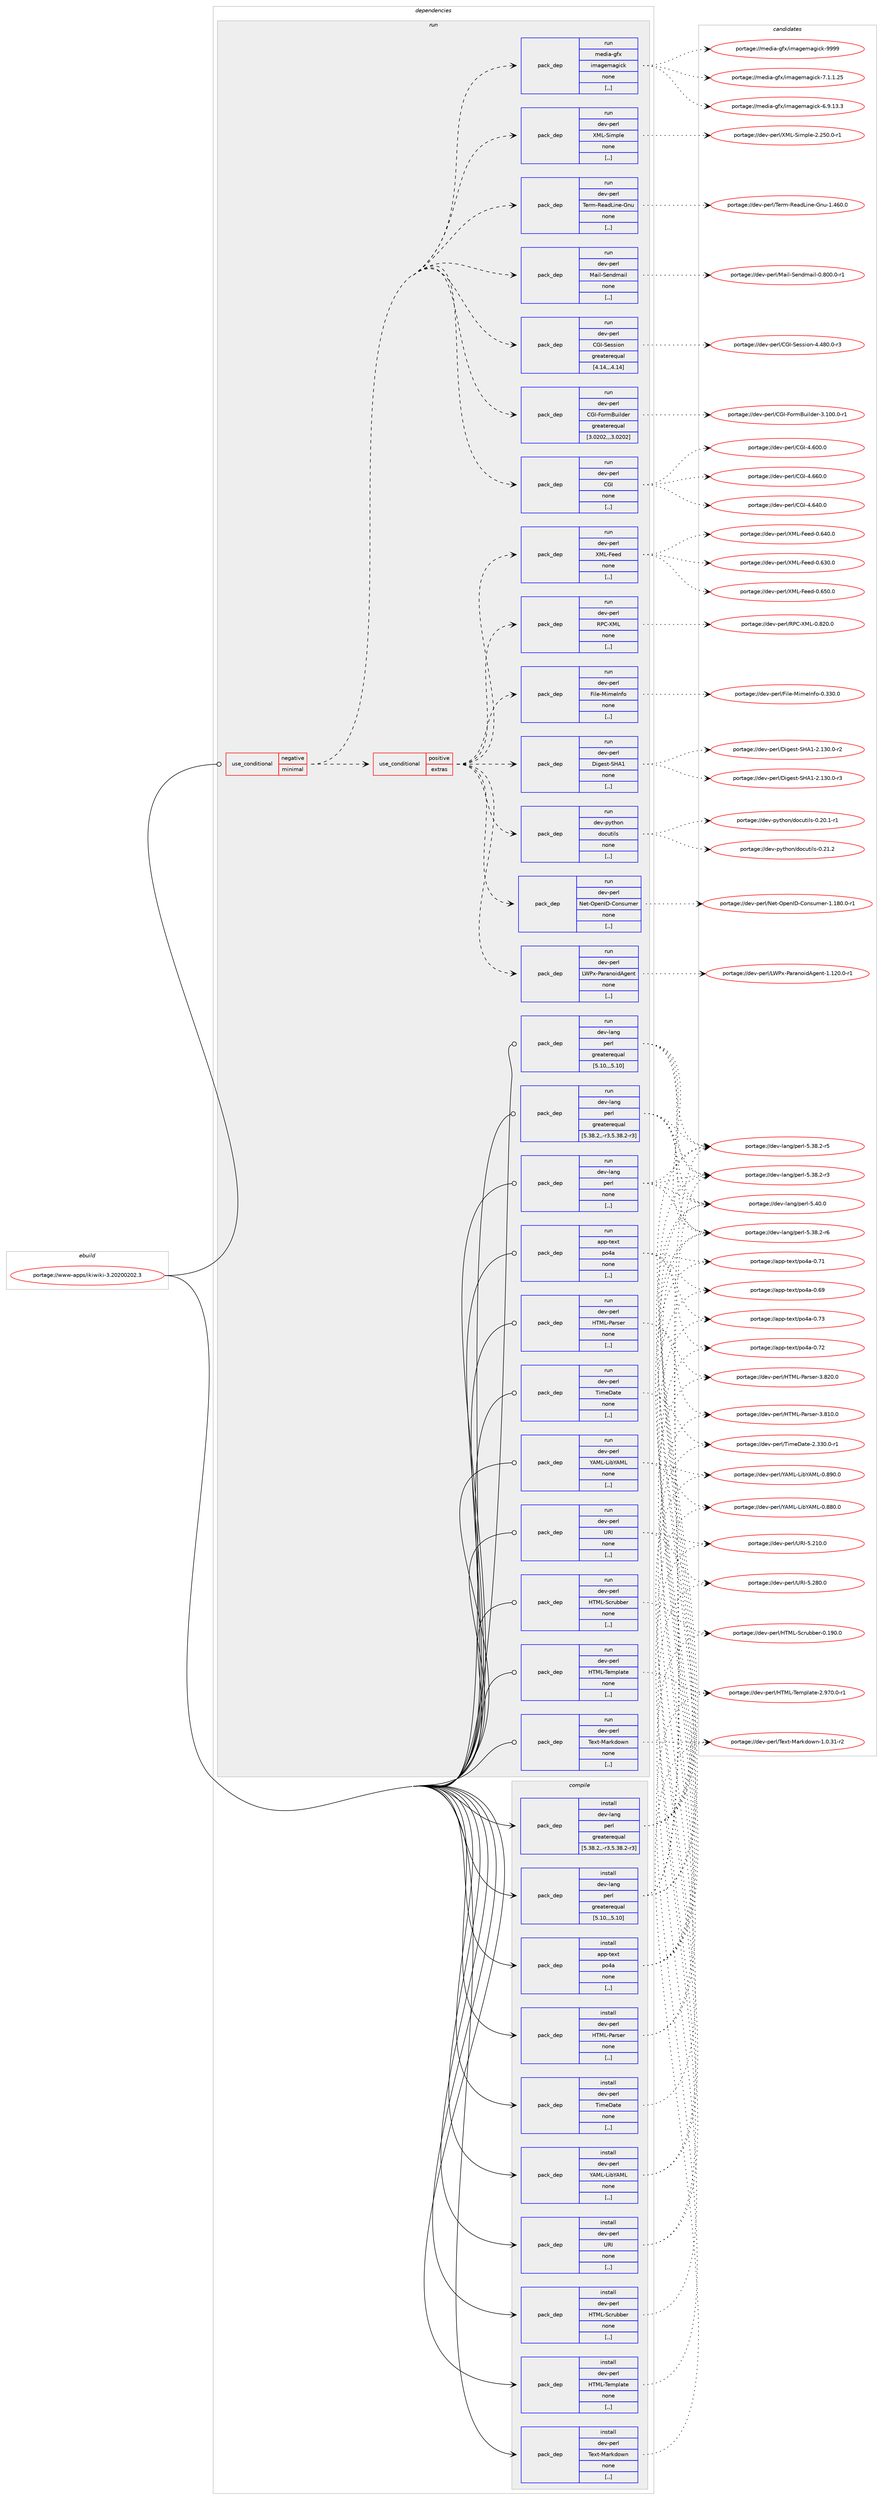 digraph prolog {

# *************
# Graph options
# *************

newrank=true;
concentrate=true;
compound=true;
graph [rankdir=LR,fontname=Helvetica,fontsize=10,ranksep=1.5];#, ranksep=2.5, nodesep=0.2];
edge  [arrowhead=vee];
node  [fontname=Helvetica,fontsize=10];

# **********
# The ebuild
# **********

subgraph cluster_leftcol {
color=gray;
label=<<i>ebuild</i>>;
id [label="portage://www-apps/ikiwiki-3.20200202.3", color=red, width=4, href="../www-apps/ikiwiki-3.20200202.3.svg"];
}

# ****************
# The dependencies
# ****************

subgraph cluster_midcol {
color=gray;
label=<<i>dependencies</i>>;
subgraph cluster_compile {
fillcolor="#eeeeee";
style=filled;
label=<<i>compile</i>>;
subgraph pack324464 {
dependency446741 [label=<<TABLE BORDER="0" CELLBORDER="1" CELLSPACING="0" CELLPADDING="4" WIDTH="220"><TR><TD ROWSPAN="6" CELLPADDING="30">pack_dep</TD></TR><TR><TD WIDTH="110">install</TD></TR><TR><TD>app-text</TD></TR><TR><TD>po4a</TD></TR><TR><TD>none</TD></TR><TR><TD>[,,]</TD></TR></TABLE>>, shape=none, color=blue];
}
id:e -> dependency446741:w [weight=20,style="solid",arrowhead="vee"];
subgraph pack324465 {
dependency446742 [label=<<TABLE BORDER="0" CELLBORDER="1" CELLSPACING="0" CELLPADDING="4" WIDTH="220"><TR><TD ROWSPAN="6" CELLPADDING="30">pack_dep</TD></TR><TR><TD WIDTH="110">install</TD></TR><TR><TD>dev-lang</TD></TR><TR><TD>perl</TD></TR><TR><TD>greaterequal</TD></TR><TR><TD>[5.10,,,5.10]</TD></TR></TABLE>>, shape=none, color=blue];
}
id:e -> dependency446742:w [weight=20,style="solid",arrowhead="vee"];
subgraph pack324466 {
dependency446743 [label=<<TABLE BORDER="0" CELLBORDER="1" CELLSPACING="0" CELLPADDING="4" WIDTH="220"><TR><TD ROWSPAN="6" CELLPADDING="30">pack_dep</TD></TR><TR><TD WIDTH="110">install</TD></TR><TR><TD>dev-lang</TD></TR><TR><TD>perl</TD></TR><TR><TD>greaterequal</TD></TR><TR><TD>[5.38.2,,-r3,5.38.2-r3]</TD></TR></TABLE>>, shape=none, color=blue];
}
id:e -> dependency446743:w [weight=20,style="solid",arrowhead="vee"];
subgraph pack324467 {
dependency446744 [label=<<TABLE BORDER="0" CELLBORDER="1" CELLSPACING="0" CELLPADDING="4" WIDTH="220"><TR><TD ROWSPAN="6" CELLPADDING="30">pack_dep</TD></TR><TR><TD WIDTH="110">install</TD></TR><TR><TD>dev-perl</TD></TR><TR><TD>HTML-Parser</TD></TR><TR><TD>none</TD></TR><TR><TD>[,,]</TD></TR></TABLE>>, shape=none, color=blue];
}
id:e -> dependency446744:w [weight=20,style="solid",arrowhead="vee"];
subgraph pack324468 {
dependency446745 [label=<<TABLE BORDER="0" CELLBORDER="1" CELLSPACING="0" CELLPADDING="4" WIDTH="220"><TR><TD ROWSPAN="6" CELLPADDING="30">pack_dep</TD></TR><TR><TD WIDTH="110">install</TD></TR><TR><TD>dev-perl</TD></TR><TR><TD>HTML-Scrubber</TD></TR><TR><TD>none</TD></TR><TR><TD>[,,]</TD></TR></TABLE>>, shape=none, color=blue];
}
id:e -> dependency446745:w [weight=20,style="solid",arrowhead="vee"];
subgraph pack324469 {
dependency446746 [label=<<TABLE BORDER="0" CELLBORDER="1" CELLSPACING="0" CELLPADDING="4" WIDTH="220"><TR><TD ROWSPAN="6" CELLPADDING="30">pack_dep</TD></TR><TR><TD WIDTH="110">install</TD></TR><TR><TD>dev-perl</TD></TR><TR><TD>HTML-Template</TD></TR><TR><TD>none</TD></TR><TR><TD>[,,]</TD></TR></TABLE>>, shape=none, color=blue];
}
id:e -> dependency446746:w [weight=20,style="solid",arrowhead="vee"];
subgraph pack324470 {
dependency446747 [label=<<TABLE BORDER="0" CELLBORDER="1" CELLSPACING="0" CELLPADDING="4" WIDTH="220"><TR><TD ROWSPAN="6" CELLPADDING="30">pack_dep</TD></TR><TR><TD WIDTH="110">install</TD></TR><TR><TD>dev-perl</TD></TR><TR><TD>Text-Markdown</TD></TR><TR><TD>none</TD></TR><TR><TD>[,,]</TD></TR></TABLE>>, shape=none, color=blue];
}
id:e -> dependency446747:w [weight=20,style="solid",arrowhead="vee"];
subgraph pack324471 {
dependency446748 [label=<<TABLE BORDER="0" CELLBORDER="1" CELLSPACING="0" CELLPADDING="4" WIDTH="220"><TR><TD ROWSPAN="6" CELLPADDING="30">pack_dep</TD></TR><TR><TD WIDTH="110">install</TD></TR><TR><TD>dev-perl</TD></TR><TR><TD>TimeDate</TD></TR><TR><TD>none</TD></TR><TR><TD>[,,]</TD></TR></TABLE>>, shape=none, color=blue];
}
id:e -> dependency446748:w [weight=20,style="solid",arrowhead="vee"];
subgraph pack324472 {
dependency446749 [label=<<TABLE BORDER="0" CELLBORDER="1" CELLSPACING="0" CELLPADDING="4" WIDTH="220"><TR><TD ROWSPAN="6" CELLPADDING="30">pack_dep</TD></TR><TR><TD WIDTH="110">install</TD></TR><TR><TD>dev-perl</TD></TR><TR><TD>URI</TD></TR><TR><TD>none</TD></TR><TR><TD>[,,]</TD></TR></TABLE>>, shape=none, color=blue];
}
id:e -> dependency446749:w [weight=20,style="solid",arrowhead="vee"];
subgraph pack324473 {
dependency446750 [label=<<TABLE BORDER="0" CELLBORDER="1" CELLSPACING="0" CELLPADDING="4" WIDTH="220"><TR><TD ROWSPAN="6" CELLPADDING="30">pack_dep</TD></TR><TR><TD WIDTH="110">install</TD></TR><TR><TD>dev-perl</TD></TR><TR><TD>YAML-LibYAML</TD></TR><TR><TD>none</TD></TR><TR><TD>[,,]</TD></TR></TABLE>>, shape=none, color=blue];
}
id:e -> dependency446750:w [weight=20,style="solid",arrowhead="vee"];
}
subgraph cluster_compileandrun {
fillcolor="#eeeeee";
style=filled;
label=<<i>compile and run</i>>;
}
subgraph cluster_run {
fillcolor="#eeeeee";
style=filled;
label=<<i>run</i>>;
subgraph cond118992 {
dependency446751 [label=<<TABLE BORDER="0" CELLBORDER="1" CELLSPACING="0" CELLPADDING="4"><TR><TD ROWSPAN="3" CELLPADDING="10">use_conditional</TD></TR><TR><TD>negative</TD></TR><TR><TD>minimal</TD></TR></TABLE>>, shape=none, color=red];
subgraph pack324474 {
dependency446752 [label=<<TABLE BORDER="0" CELLBORDER="1" CELLSPACING="0" CELLPADDING="4" WIDTH="220"><TR><TD ROWSPAN="6" CELLPADDING="30">pack_dep</TD></TR><TR><TD WIDTH="110">run</TD></TR><TR><TD>dev-perl</TD></TR><TR><TD>CGI</TD></TR><TR><TD>none</TD></TR><TR><TD>[,,]</TD></TR></TABLE>>, shape=none, color=blue];
}
dependency446751:e -> dependency446752:w [weight=20,style="dashed",arrowhead="vee"];
subgraph pack324475 {
dependency446753 [label=<<TABLE BORDER="0" CELLBORDER="1" CELLSPACING="0" CELLPADDING="4" WIDTH="220"><TR><TD ROWSPAN="6" CELLPADDING="30">pack_dep</TD></TR><TR><TD WIDTH="110">run</TD></TR><TR><TD>dev-perl</TD></TR><TR><TD>CGI-FormBuilder</TD></TR><TR><TD>greaterequal</TD></TR><TR><TD>[3.0202,,,3.0202]</TD></TR></TABLE>>, shape=none, color=blue];
}
dependency446751:e -> dependency446753:w [weight=20,style="dashed",arrowhead="vee"];
subgraph pack324476 {
dependency446754 [label=<<TABLE BORDER="0" CELLBORDER="1" CELLSPACING="0" CELLPADDING="4" WIDTH="220"><TR><TD ROWSPAN="6" CELLPADDING="30">pack_dep</TD></TR><TR><TD WIDTH="110">run</TD></TR><TR><TD>dev-perl</TD></TR><TR><TD>CGI-Session</TD></TR><TR><TD>greaterequal</TD></TR><TR><TD>[4.14,,,4.14]</TD></TR></TABLE>>, shape=none, color=blue];
}
dependency446751:e -> dependency446754:w [weight=20,style="dashed",arrowhead="vee"];
subgraph pack324477 {
dependency446755 [label=<<TABLE BORDER="0" CELLBORDER="1" CELLSPACING="0" CELLPADDING="4" WIDTH="220"><TR><TD ROWSPAN="6" CELLPADDING="30">pack_dep</TD></TR><TR><TD WIDTH="110">run</TD></TR><TR><TD>dev-perl</TD></TR><TR><TD>Mail-Sendmail</TD></TR><TR><TD>none</TD></TR><TR><TD>[,,]</TD></TR></TABLE>>, shape=none, color=blue];
}
dependency446751:e -> dependency446755:w [weight=20,style="dashed",arrowhead="vee"];
subgraph pack324478 {
dependency446756 [label=<<TABLE BORDER="0" CELLBORDER="1" CELLSPACING="0" CELLPADDING="4" WIDTH="220"><TR><TD ROWSPAN="6" CELLPADDING="30">pack_dep</TD></TR><TR><TD WIDTH="110">run</TD></TR><TR><TD>dev-perl</TD></TR><TR><TD>Term-ReadLine-Gnu</TD></TR><TR><TD>none</TD></TR><TR><TD>[,,]</TD></TR></TABLE>>, shape=none, color=blue];
}
dependency446751:e -> dependency446756:w [weight=20,style="dashed",arrowhead="vee"];
subgraph pack324479 {
dependency446757 [label=<<TABLE BORDER="0" CELLBORDER="1" CELLSPACING="0" CELLPADDING="4" WIDTH="220"><TR><TD ROWSPAN="6" CELLPADDING="30">pack_dep</TD></TR><TR><TD WIDTH="110">run</TD></TR><TR><TD>dev-perl</TD></TR><TR><TD>XML-Simple</TD></TR><TR><TD>none</TD></TR><TR><TD>[,,]</TD></TR></TABLE>>, shape=none, color=blue];
}
dependency446751:e -> dependency446757:w [weight=20,style="dashed",arrowhead="vee"];
subgraph pack324480 {
dependency446758 [label=<<TABLE BORDER="0" CELLBORDER="1" CELLSPACING="0" CELLPADDING="4" WIDTH="220"><TR><TD ROWSPAN="6" CELLPADDING="30">pack_dep</TD></TR><TR><TD WIDTH="110">run</TD></TR><TR><TD>media-gfx</TD></TR><TR><TD>imagemagick</TD></TR><TR><TD>none</TD></TR><TR><TD>[,,]</TD></TR></TABLE>>, shape=none, color=blue];
}
dependency446751:e -> dependency446758:w [weight=20,style="dashed",arrowhead="vee"];
subgraph cond118993 {
dependency446759 [label=<<TABLE BORDER="0" CELLBORDER="1" CELLSPACING="0" CELLPADDING="4"><TR><TD ROWSPAN="3" CELLPADDING="10">use_conditional</TD></TR><TR><TD>positive</TD></TR><TR><TD>extras</TD></TR></TABLE>>, shape=none, color=red];
subgraph pack324481 {
dependency446760 [label=<<TABLE BORDER="0" CELLBORDER="1" CELLSPACING="0" CELLPADDING="4" WIDTH="220"><TR><TD ROWSPAN="6" CELLPADDING="30">pack_dep</TD></TR><TR><TD WIDTH="110">run</TD></TR><TR><TD>dev-python</TD></TR><TR><TD>docutils</TD></TR><TR><TD>none</TD></TR><TR><TD>[,,]</TD></TR></TABLE>>, shape=none, color=blue];
}
dependency446759:e -> dependency446760:w [weight=20,style="dashed",arrowhead="vee"];
subgraph pack324482 {
dependency446761 [label=<<TABLE BORDER="0" CELLBORDER="1" CELLSPACING="0" CELLPADDING="4" WIDTH="220"><TR><TD ROWSPAN="6" CELLPADDING="30">pack_dep</TD></TR><TR><TD WIDTH="110">run</TD></TR><TR><TD>dev-perl</TD></TR><TR><TD>Digest-SHA1</TD></TR><TR><TD>none</TD></TR><TR><TD>[,,]</TD></TR></TABLE>>, shape=none, color=blue];
}
dependency446759:e -> dependency446761:w [weight=20,style="dashed",arrowhead="vee"];
subgraph pack324483 {
dependency446762 [label=<<TABLE BORDER="0" CELLBORDER="1" CELLSPACING="0" CELLPADDING="4" WIDTH="220"><TR><TD ROWSPAN="6" CELLPADDING="30">pack_dep</TD></TR><TR><TD WIDTH="110">run</TD></TR><TR><TD>dev-perl</TD></TR><TR><TD>File-MimeInfo</TD></TR><TR><TD>none</TD></TR><TR><TD>[,,]</TD></TR></TABLE>>, shape=none, color=blue];
}
dependency446759:e -> dependency446762:w [weight=20,style="dashed",arrowhead="vee"];
subgraph pack324484 {
dependency446763 [label=<<TABLE BORDER="0" CELLBORDER="1" CELLSPACING="0" CELLPADDING="4" WIDTH="220"><TR><TD ROWSPAN="6" CELLPADDING="30">pack_dep</TD></TR><TR><TD WIDTH="110">run</TD></TR><TR><TD>dev-perl</TD></TR><TR><TD>RPC-XML</TD></TR><TR><TD>none</TD></TR><TR><TD>[,,]</TD></TR></TABLE>>, shape=none, color=blue];
}
dependency446759:e -> dependency446763:w [weight=20,style="dashed",arrowhead="vee"];
subgraph pack324485 {
dependency446764 [label=<<TABLE BORDER="0" CELLBORDER="1" CELLSPACING="0" CELLPADDING="4" WIDTH="220"><TR><TD ROWSPAN="6" CELLPADDING="30">pack_dep</TD></TR><TR><TD WIDTH="110">run</TD></TR><TR><TD>dev-perl</TD></TR><TR><TD>XML-Feed</TD></TR><TR><TD>none</TD></TR><TR><TD>[,,]</TD></TR></TABLE>>, shape=none, color=blue];
}
dependency446759:e -> dependency446764:w [weight=20,style="dashed",arrowhead="vee"];
subgraph pack324486 {
dependency446765 [label=<<TABLE BORDER="0" CELLBORDER="1" CELLSPACING="0" CELLPADDING="4" WIDTH="220"><TR><TD ROWSPAN="6" CELLPADDING="30">pack_dep</TD></TR><TR><TD WIDTH="110">run</TD></TR><TR><TD>dev-perl</TD></TR><TR><TD>LWPx-ParanoidAgent</TD></TR><TR><TD>none</TD></TR><TR><TD>[,,]</TD></TR></TABLE>>, shape=none, color=blue];
}
dependency446759:e -> dependency446765:w [weight=20,style="dashed",arrowhead="vee"];
subgraph pack324487 {
dependency446766 [label=<<TABLE BORDER="0" CELLBORDER="1" CELLSPACING="0" CELLPADDING="4" WIDTH="220"><TR><TD ROWSPAN="6" CELLPADDING="30">pack_dep</TD></TR><TR><TD WIDTH="110">run</TD></TR><TR><TD>dev-perl</TD></TR><TR><TD>Net-OpenID-Consumer</TD></TR><TR><TD>none</TD></TR><TR><TD>[,,]</TD></TR></TABLE>>, shape=none, color=blue];
}
dependency446759:e -> dependency446766:w [weight=20,style="dashed",arrowhead="vee"];
}
dependency446751:e -> dependency446759:w [weight=20,style="dashed",arrowhead="vee"];
}
id:e -> dependency446751:w [weight=20,style="solid",arrowhead="odot"];
subgraph pack324488 {
dependency446767 [label=<<TABLE BORDER="0" CELLBORDER="1" CELLSPACING="0" CELLPADDING="4" WIDTH="220"><TR><TD ROWSPAN="6" CELLPADDING="30">pack_dep</TD></TR><TR><TD WIDTH="110">run</TD></TR><TR><TD>app-text</TD></TR><TR><TD>po4a</TD></TR><TR><TD>none</TD></TR><TR><TD>[,,]</TD></TR></TABLE>>, shape=none, color=blue];
}
id:e -> dependency446767:w [weight=20,style="solid",arrowhead="odot"];
subgraph pack324489 {
dependency446768 [label=<<TABLE BORDER="0" CELLBORDER="1" CELLSPACING="0" CELLPADDING="4" WIDTH="220"><TR><TD ROWSPAN="6" CELLPADDING="30">pack_dep</TD></TR><TR><TD WIDTH="110">run</TD></TR><TR><TD>dev-lang</TD></TR><TR><TD>perl</TD></TR><TR><TD>greaterequal</TD></TR><TR><TD>[5.10,,,5.10]</TD></TR></TABLE>>, shape=none, color=blue];
}
id:e -> dependency446768:w [weight=20,style="solid",arrowhead="odot"];
subgraph pack324490 {
dependency446769 [label=<<TABLE BORDER="0" CELLBORDER="1" CELLSPACING="0" CELLPADDING="4" WIDTH="220"><TR><TD ROWSPAN="6" CELLPADDING="30">pack_dep</TD></TR><TR><TD WIDTH="110">run</TD></TR><TR><TD>dev-lang</TD></TR><TR><TD>perl</TD></TR><TR><TD>greaterequal</TD></TR><TR><TD>[5.38.2,,-r3,5.38.2-r3]</TD></TR></TABLE>>, shape=none, color=blue];
}
id:e -> dependency446769:w [weight=20,style="solid",arrowhead="odot"];
subgraph pack324491 {
dependency446770 [label=<<TABLE BORDER="0" CELLBORDER="1" CELLSPACING="0" CELLPADDING="4" WIDTH="220"><TR><TD ROWSPAN="6" CELLPADDING="30">pack_dep</TD></TR><TR><TD WIDTH="110">run</TD></TR><TR><TD>dev-lang</TD></TR><TR><TD>perl</TD></TR><TR><TD>none</TD></TR><TR><TD>[,,]</TD></TR></TABLE>>, shape=none, color=blue];
}
id:e -> dependency446770:w [weight=20,style="solid",arrowhead="odot"];
subgraph pack324492 {
dependency446771 [label=<<TABLE BORDER="0" CELLBORDER="1" CELLSPACING="0" CELLPADDING="4" WIDTH="220"><TR><TD ROWSPAN="6" CELLPADDING="30">pack_dep</TD></TR><TR><TD WIDTH="110">run</TD></TR><TR><TD>dev-perl</TD></TR><TR><TD>HTML-Parser</TD></TR><TR><TD>none</TD></TR><TR><TD>[,,]</TD></TR></TABLE>>, shape=none, color=blue];
}
id:e -> dependency446771:w [weight=20,style="solid",arrowhead="odot"];
subgraph pack324493 {
dependency446772 [label=<<TABLE BORDER="0" CELLBORDER="1" CELLSPACING="0" CELLPADDING="4" WIDTH="220"><TR><TD ROWSPAN="6" CELLPADDING="30">pack_dep</TD></TR><TR><TD WIDTH="110">run</TD></TR><TR><TD>dev-perl</TD></TR><TR><TD>HTML-Scrubber</TD></TR><TR><TD>none</TD></TR><TR><TD>[,,]</TD></TR></TABLE>>, shape=none, color=blue];
}
id:e -> dependency446772:w [weight=20,style="solid",arrowhead="odot"];
subgraph pack324494 {
dependency446773 [label=<<TABLE BORDER="0" CELLBORDER="1" CELLSPACING="0" CELLPADDING="4" WIDTH="220"><TR><TD ROWSPAN="6" CELLPADDING="30">pack_dep</TD></TR><TR><TD WIDTH="110">run</TD></TR><TR><TD>dev-perl</TD></TR><TR><TD>HTML-Template</TD></TR><TR><TD>none</TD></TR><TR><TD>[,,]</TD></TR></TABLE>>, shape=none, color=blue];
}
id:e -> dependency446773:w [weight=20,style="solid",arrowhead="odot"];
subgraph pack324495 {
dependency446774 [label=<<TABLE BORDER="0" CELLBORDER="1" CELLSPACING="0" CELLPADDING="4" WIDTH="220"><TR><TD ROWSPAN="6" CELLPADDING="30">pack_dep</TD></TR><TR><TD WIDTH="110">run</TD></TR><TR><TD>dev-perl</TD></TR><TR><TD>Text-Markdown</TD></TR><TR><TD>none</TD></TR><TR><TD>[,,]</TD></TR></TABLE>>, shape=none, color=blue];
}
id:e -> dependency446774:w [weight=20,style="solid",arrowhead="odot"];
subgraph pack324496 {
dependency446775 [label=<<TABLE BORDER="0" CELLBORDER="1" CELLSPACING="0" CELLPADDING="4" WIDTH="220"><TR><TD ROWSPAN="6" CELLPADDING="30">pack_dep</TD></TR><TR><TD WIDTH="110">run</TD></TR><TR><TD>dev-perl</TD></TR><TR><TD>TimeDate</TD></TR><TR><TD>none</TD></TR><TR><TD>[,,]</TD></TR></TABLE>>, shape=none, color=blue];
}
id:e -> dependency446775:w [weight=20,style="solid",arrowhead="odot"];
subgraph pack324497 {
dependency446776 [label=<<TABLE BORDER="0" CELLBORDER="1" CELLSPACING="0" CELLPADDING="4" WIDTH="220"><TR><TD ROWSPAN="6" CELLPADDING="30">pack_dep</TD></TR><TR><TD WIDTH="110">run</TD></TR><TR><TD>dev-perl</TD></TR><TR><TD>URI</TD></TR><TR><TD>none</TD></TR><TR><TD>[,,]</TD></TR></TABLE>>, shape=none, color=blue];
}
id:e -> dependency446776:w [weight=20,style="solid",arrowhead="odot"];
subgraph pack324498 {
dependency446777 [label=<<TABLE BORDER="0" CELLBORDER="1" CELLSPACING="0" CELLPADDING="4" WIDTH="220"><TR><TD ROWSPAN="6" CELLPADDING="30">pack_dep</TD></TR><TR><TD WIDTH="110">run</TD></TR><TR><TD>dev-perl</TD></TR><TR><TD>YAML-LibYAML</TD></TR><TR><TD>none</TD></TR><TR><TD>[,,]</TD></TR></TABLE>>, shape=none, color=blue];
}
id:e -> dependency446777:w [weight=20,style="solid",arrowhead="odot"];
}
}

# **************
# The candidates
# **************

subgraph cluster_choices {
rank=same;
color=gray;
label=<<i>candidates</i>>;

subgraph choice324464 {
color=black;
nodesep=1;
choice97112112451161011201164711211152974548465551 [label="portage://app-text/po4a-0.73", color=red, width=4,href="../app-text/po4a-0.73.svg"];
choice97112112451161011201164711211152974548465550 [label="portage://app-text/po4a-0.72", color=red, width=4,href="../app-text/po4a-0.72.svg"];
choice97112112451161011201164711211152974548465549 [label="portage://app-text/po4a-0.71", color=red, width=4,href="../app-text/po4a-0.71.svg"];
choice97112112451161011201164711211152974548465457 [label="portage://app-text/po4a-0.69", color=red, width=4,href="../app-text/po4a-0.69.svg"];
dependency446741:e -> choice97112112451161011201164711211152974548465551:w [style=dotted,weight="100"];
dependency446741:e -> choice97112112451161011201164711211152974548465550:w [style=dotted,weight="100"];
dependency446741:e -> choice97112112451161011201164711211152974548465549:w [style=dotted,weight="100"];
dependency446741:e -> choice97112112451161011201164711211152974548465457:w [style=dotted,weight="100"];
}
subgraph choice324465 {
color=black;
nodesep=1;
choice10010111845108971101034711210111410845534652484648 [label="portage://dev-lang/perl-5.40.0", color=red, width=4,href="../dev-lang/perl-5.40.0.svg"];
choice100101118451089711010347112101114108455346515646504511454 [label="portage://dev-lang/perl-5.38.2-r6", color=red, width=4,href="../dev-lang/perl-5.38.2-r6.svg"];
choice100101118451089711010347112101114108455346515646504511453 [label="portage://dev-lang/perl-5.38.2-r5", color=red, width=4,href="../dev-lang/perl-5.38.2-r5.svg"];
choice100101118451089711010347112101114108455346515646504511451 [label="portage://dev-lang/perl-5.38.2-r3", color=red, width=4,href="../dev-lang/perl-5.38.2-r3.svg"];
dependency446742:e -> choice10010111845108971101034711210111410845534652484648:w [style=dotted,weight="100"];
dependency446742:e -> choice100101118451089711010347112101114108455346515646504511454:w [style=dotted,weight="100"];
dependency446742:e -> choice100101118451089711010347112101114108455346515646504511453:w [style=dotted,weight="100"];
dependency446742:e -> choice100101118451089711010347112101114108455346515646504511451:w [style=dotted,weight="100"];
}
subgraph choice324466 {
color=black;
nodesep=1;
choice10010111845108971101034711210111410845534652484648 [label="portage://dev-lang/perl-5.40.0", color=red, width=4,href="../dev-lang/perl-5.40.0.svg"];
choice100101118451089711010347112101114108455346515646504511454 [label="portage://dev-lang/perl-5.38.2-r6", color=red, width=4,href="../dev-lang/perl-5.38.2-r6.svg"];
choice100101118451089711010347112101114108455346515646504511453 [label="portage://dev-lang/perl-5.38.2-r5", color=red, width=4,href="../dev-lang/perl-5.38.2-r5.svg"];
choice100101118451089711010347112101114108455346515646504511451 [label="portage://dev-lang/perl-5.38.2-r3", color=red, width=4,href="../dev-lang/perl-5.38.2-r3.svg"];
dependency446743:e -> choice10010111845108971101034711210111410845534652484648:w [style=dotted,weight="100"];
dependency446743:e -> choice100101118451089711010347112101114108455346515646504511454:w [style=dotted,weight="100"];
dependency446743:e -> choice100101118451089711010347112101114108455346515646504511453:w [style=dotted,weight="100"];
dependency446743:e -> choice100101118451089711010347112101114108455346515646504511451:w [style=dotted,weight="100"];
}
subgraph choice324467 {
color=black;
nodesep=1;
choice1001011184511210111410847728477764580971141151011144551465650484648 [label="portage://dev-perl/HTML-Parser-3.820.0", color=red, width=4,href="../dev-perl/HTML-Parser-3.820.0.svg"];
choice1001011184511210111410847728477764580971141151011144551465649484648 [label="portage://dev-perl/HTML-Parser-3.810.0", color=red, width=4,href="../dev-perl/HTML-Parser-3.810.0.svg"];
dependency446744:e -> choice1001011184511210111410847728477764580971141151011144551465650484648:w [style=dotted,weight="100"];
dependency446744:e -> choice1001011184511210111410847728477764580971141151011144551465649484648:w [style=dotted,weight="100"];
}
subgraph choice324468 {
color=black;
nodesep=1;
choice10010111845112101114108477284777645839911411798981011144548464957484648 [label="portage://dev-perl/HTML-Scrubber-0.190.0", color=red, width=4,href="../dev-perl/HTML-Scrubber-0.190.0.svg"];
dependency446745:e -> choice10010111845112101114108477284777645839911411798981011144548464957484648:w [style=dotted,weight="100"];
}
subgraph choice324469 {
color=black;
nodesep=1;
choice10010111845112101114108477284777645841011091121089711610145504657554846484511449 [label="portage://dev-perl/HTML-Template-2.970.0-r1", color=red, width=4,href="../dev-perl/HTML-Template-2.970.0-r1.svg"];
dependency446746:e -> choice10010111845112101114108477284777645841011091121089711610145504657554846484511449:w [style=dotted,weight="100"];
}
subgraph choice324470 {
color=black;
nodesep=1;
choice100101118451121011141084784101120116457797114107100111119110454946484651494511450 [label="portage://dev-perl/Text-Markdown-1.0.31-r2", color=red, width=4,href="../dev-perl/Text-Markdown-1.0.31-r2.svg"];
dependency446747:e -> choice100101118451121011141084784101120116457797114107100111119110454946484651494511450:w [style=dotted,weight="100"];
}
subgraph choice324471 {
color=black;
nodesep=1;
choice100101118451121011141084784105109101689711610145504651514846484511449 [label="portage://dev-perl/TimeDate-2.330.0-r1", color=red, width=4,href="../dev-perl/TimeDate-2.330.0-r1.svg"];
dependency446748:e -> choice100101118451121011141084784105109101689711610145504651514846484511449:w [style=dotted,weight="100"];
}
subgraph choice324472 {
color=black;
nodesep=1;
choice10010111845112101114108478582734553465056484648 [label="portage://dev-perl/URI-5.280.0", color=red, width=4,href="../dev-perl/URI-5.280.0.svg"];
choice10010111845112101114108478582734553465049484648 [label="portage://dev-perl/URI-5.210.0", color=red, width=4,href="../dev-perl/URI-5.210.0.svg"];
dependency446749:e -> choice10010111845112101114108478582734553465056484648:w [style=dotted,weight="100"];
dependency446749:e -> choice10010111845112101114108478582734553465049484648:w [style=dotted,weight="100"];
}
subgraph choice324473 {
color=black;
nodesep=1;
choice100101118451121011141084789657776457610598896577764548465657484648 [label="portage://dev-perl/YAML-LibYAML-0.890.0", color=red, width=4,href="../dev-perl/YAML-LibYAML-0.890.0.svg"];
choice100101118451121011141084789657776457610598896577764548465656484648 [label="portage://dev-perl/YAML-LibYAML-0.880.0", color=red, width=4,href="../dev-perl/YAML-LibYAML-0.880.0.svg"];
dependency446750:e -> choice100101118451121011141084789657776457610598896577764548465657484648:w [style=dotted,weight="100"];
dependency446750:e -> choice100101118451121011141084789657776457610598896577764548465656484648:w [style=dotted,weight="100"];
}
subgraph choice324474 {
color=black;
nodesep=1;
choice10010111845112101114108476771734552465454484648 [label="portage://dev-perl/CGI-4.660.0", color=red, width=4,href="../dev-perl/CGI-4.660.0.svg"];
choice10010111845112101114108476771734552465452484648 [label="portage://dev-perl/CGI-4.640.0", color=red, width=4,href="../dev-perl/CGI-4.640.0.svg"];
choice10010111845112101114108476771734552465448484648 [label="portage://dev-perl/CGI-4.600.0", color=red, width=4,href="../dev-perl/CGI-4.600.0.svg"];
dependency446752:e -> choice10010111845112101114108476771734552465454484648:w [style=dotted,weight="100"];
dependency446752:e -> choice10010111845112101114108476771734552465452484648:w [style=dotted,weight="100"];
dependency446752:e -> choice10010111845112101114108476771734552465448484648:w [style=dotted,weight="100"];
}
subgraph choice324475 {
color=black;
nodesep=1;
choice100101118451121011141084767717345701111141096611710510810010111445514649484846484511449 [label="portage://dev-perl/CGI-FormBuilder-3.100.0-r1", color=red, width=4,href="../dev-perl/CGI-FormBuilder-3.100.0-r1.svg"];
dependency446753:e -> choice100101118451121011141084767717345701111141096611710510810010111445514649484846484511449:w [style=dotted,weight="100"];
}
subgraph choice324476 {
color=black;
nodesep=1;
choice1001011184511210111410847677173458310111511510511111045524652564846484511451 [label="portage://dev-perl/CGI-Session-4.480.0-r3", color=red, width=4,href="../dev-perl/CGI-Session-4.480.0-r3.svg"];
dependency446754:e -> choice1001011184511210111410847677173458310111511510511111045524652564846484511451:w [style=dotted,weight="100"];
}
subgraph choice324477 {
color=black;
nodesep=1;
choice1001011184511210111410847779710510845831011101001099710510845484656484846484511449 [label="portage://dev-perl/Mail-Sendmail-0.800.0-r1", color=red, width=4,href="../dev-perl/Mail-Sendmail-0.800.0-r1.svg"];
dependency446755:e -> choice1001011184511210111410847779710510845831011101001099710510845484656484846484511449:w [style=dotted,weight="100"];
}
subgraph choice324478 {
color=black;
nodesep=1;
choice1001011184511210111410847841011141094582101971007610511010145711101174549465254484648 [label="portage://dev-perl/Term-ReadLine-Gnu-1.460.0", color=red, width=4,href="../dev-perl/Term-ReadLine-Gnu-1.460.0.svg"];
dependency446756:e -> choice1001011184511210111410847841011141094582101971007610511010145711101174549465254484648:w [style=dotted,weight="100"];
}
subgraph choice324479 {
color=black;
nodesep=1;
choice1001011184511210111410847887776458310510911210810145504650534846484511449 [label="portage://dev-perl/XML-Simple-2.250.0-r1", color=red, width=4,href="../dev-perl/XML-Simple-2.250.0-r1.svg"];
dependency446757:e -> choice1001011184511210111410847887776458310510911210810145504650534846484511449:w [style=dotted,weight="100"];
}
subgraph choice324480 {
color=black;
nodesep=1;
choice1091011001059745103102120471051099710310110997103105991074557575757 [label="portage://media-gfx/imagemagick-9999", color=red, width=4,href="../media-gfx/imagemagick-9999.svg"];
choice109101100105974510310212047105109971031011099710310599107455546494649465053 [label="portage://media-gfx/imagemagick-7.1.1.25", color=red, width=4,href="../media-gfx/imagemagick-7.1.1.25.svg"];
choice109101100105974510310212047105109971031011099710310599107455446574649514651 [label="portage://media-gfx/imagemagick-6.9.13.3", color=red, width=4,href="../media-gfx/imagemagick-6.9.13.3.svg"];
dependency446758:e -> choice1091011001059745103102120471051099710310110997103105991074557575757:w [style=dotted,weight="100"];
dependency446758:e -> choice109101100105974510310212047105109971031011099710310599107455546494649465053:w [style=dotted,weight="100"];
dependency446758:e -> choice109101100105974510310212047105109971031011099710310599107455446574649514651:w [style=dotted,weight="100"];
}
subgraph choice324481 {
color=black;
nodesep=1;
choice10010111845112121116104111110471001119911711610510811545484650494650 [label="portage://dev-python/docutils-0.21.2", color=red, width=4,href="../dev-python/docutils-0.21.2.svg"];
choice100101118451121211161041111104710011199117116105108115454846504846494511449 [label="portage://dev-python/docutils-0.20.1-r1", color=red, width=4,href="../dev-python/docutils-0.20.1-r1.svg"];
dependency446760:e -> choice10010111845112121116104111110471001119911711610510811545484650494650:w [style=dotted,weight="100"];
dependency446760:e -> choice100101118451121211161041111104710011199117116105108115454846504846494511449:w [style=dotted,weight="100"];
}
subgraph choice324482 {
color=black;
nodesep=1;
choice100101118451121011141084768105103101115116458372654945504649514846484511451 [label="portage://dev-perl/Digest-SHA1-2.130.0-r3", color=red, width=4,href="../dev-perl/Digest-SHA1-2.130.0-r3.svg"];
choice100101118451121011141084768105103101115116458372654945504649514846484511450 [label="portage://dev-perl/Digest-SHA1-2.130.0-r2", color=red, width=4,href="../dev-perl/Digest-SHA1-2.130.0-r2.svg"];
dependency446761:e -> choice100101118451121011141084768105103101115116458372654945504649514846484511451:w [style=dotted,weight="100"];
dependency446761:e -> choice100101118451121011141084768105103101115116458372654945504649514846484511450:w [style=dotted,weight="100"];
}
subgraph choice324483 {
color=black;
nodesep=1;
choice1001011184511210111410847701051081014577105109101731101021114548465151484648 [label="portage://dev-perl/File-MimeInfo-0.330.0", color=red, width=4,href="../dev-perl/File-MimeInfo-0.330.0.svg"];
dependency446762:e -> choice1001011184511210111410847701051081014577105109101731101021114548465151484648:w [style=dotted,weight="100"];
}
subgraph choice324484 {
color=black;
nodesep=1;
choice1001011184511210111410847828067458877764548465650484648 [label="portage://dev-perl/RPC-XML-0.820.0", color=red, width=4,href="../dev-perl/RPC-XML-0.820.0.svg"];
dependency446763:e -> choice1001011184511210111410847828067458877764548465650484648:w [style=dotted,weight="100"];
}
subgraph choice324485 {
color=black;
nodesep=1;
choice100101118451121011141084788777645701011011004548465453484648 [label="portage://dev-perl/XML-Feed-0.650.0", color=red, width=4,href="../dev-perl/XML-Feed-0.650.0.svg"];
choice100101118451121011141084788777645701011011004548465452484648 [label="portage://dev-perl/XML-Feed-0.640.0", color=red, width=4,href="../dev-perl/XML-Feed-0.640.0.svg"];
choice100101118451121011141084788777645701011011004548465451484648 [label="portage://dev-perl/XML-Feed-0.630.0", color=red, width=4,href="../dev-perl/XML-Feed-0.630.0.svg"];
dependency446764:e -> choice100101118451121011141084788777645701011011004548465453484648:w [style=dotted,weight="100"];
dependency446764:e -> choice100101118451121011141084788777645701011011004548465452484648:w [style=dotted,weight="100"];
dependency446764:e -> choice100101118451121011141084788777645701011011004548465451484648:w [style=dotted,weight="100"];
}
subgraph choice324486 {
color=black;
nodesep=1;
choice1001011184511210111410847768780120458097114971101111051006510310111011645494649504846484511449 [label="portage://dev-perl/LWPx-ParanoidAgent-1.120.0-r1", color=red, width=4,href="../dev-perl/LWPx-ParanoidAgent-1.120.0-r1.svg"];
dependency446765:e -> choice1001011184511210111410847768780120458097114971101111051006510310111011645494649504846484511449:w [style=dotted,weight="100"];
}
subgraph choice324487 {
color=black;
nodesep=1;
choice10010111845112101114108477810111645791121011107368456711111011511710910111445494649564846484511449 [label="portage://dev-perl/Net-OpenID-Consumer-1.180.0-r1", color=red, width=4,href="../dev-perl/Net-OpenID-Consumer-1.180.0-r1.svg"];
dependency446766:e -> choice10010111845112101114108477810111645791121011107368456711111011511710910111445494649564846484511449:w [style=dotted,weight="100"];
}
subgraph choice324488 {
color=black;
nodesep=1;
choice97112112451161011201164711211152974548465551 [label="portage://app-text/po4a-0.73", color=red, width=4,href="../app-text/po4a-0.73.svg"];
choice97112112451161011201164711211152974548465550 [label="portage://app-text/po4a-0.72", color=red, width=4,href="../app-text/po4a-0.72.svg"];
choice97112112451161011201164711211152974548465549 [label="portage://app-text/po4a-0.71", color=red, width=4,href="../app-text/po4a-0.71.svg"];
choice97112112451161011201164711211152974548465457 [label="portage://app-text/po4a-0.69", color=red, width=4,href="../app-text/po4a-0.69.svg"];
dependency446767:e -> choice97112112451161011201164711211152974548465551:w [style=dotted,weight="100"];
dependency446767:e -> choice97112112451161011201164711211152974548465550:w [style=dotted,weight="100"];
dependency446767:e -> choice97112112451161011201164711211152974548465549:w [style=dotted,weight="100"];
dependency446767:e -> choice97112112451161011201164711211152974548465457:w [style=dotted,weight="100"];
}
subgraph choice324489 {
color=black;
nodesep=1;
choice10010111845108971101034711210111410845534652484648 [label="portage://dev-lang/perl-5.40.0", color=red, width=4,href="../dev-lang/perl-5.40.0.svg"];
choice100101118451089711010347112101114108455346515646504511454 [label="portage://dev-lang/perl-5.38.2-r6", color=red, width=4,href="../dev-lang/perl-5.38.2-r6.svg"];
choice100101118451089711010347112101114108455346515646504511453 [label="portage://dev-lang/perl-5.38.2-r5", color=red, width=4,href="../dev-lang/perl-5.38.2-r5.svg"];
choice100101118451089711010347112101114108455346515646504511451 [label="portage://dev-lang/perl-5.38.2-r3", color=red, width=4,href="../dev-lang/perl-5.38.2-r3.svg"];
dependency446768:e -> choice10010111845108971101034711210111410845534652484648:w [style=dotted,weight="100"];
dependency446768:e -> choice100101118451089711010347112101114108455346515646504511454:w [style=dotted,weight="100"];
dependency446768:e -> choice100101118451089711010347112101114108455346515646504511453:w [style=dotted,weight="100"];
dependency446768:e -> choice100101118451089711010347112101114108455346515646504511451:w [style=dotted,weight="100"];
}
subgraph choice324490 {
color=black;
nodesep=1;
choice10010111845108971101034711210111410845534652484648 [label="portage://dev-lang/perl-5.40.0", color=red, width=4,href="../dev-lang/perl-5.40.0.svg"];
choice100101118451089711010347112101114108455346515646504511454 [label="portage://dev-lang/perl-5.38.2-r6", color=red, width=4,href="../dev-lang/perl-5.38.2-r6.svg"];
choice100101118451089711010347112101114108455346515646504511453 [label="portage://dev-lang/perl-5.38.2-r5", color=red, width=4,href="../dev-lang/perl-5.38.2-r5.svg"];
choice100101118451089711010347112101114108455346515646504511451 [label="portage://dev-lang/perl-5.38.2-r3", color=red, width=4,href="../dev-lang/perl-5.38.2-r3.svg"];
dependency446769:e -> choice10010111845108971101034711210111410845534652484648:w [style=dotted,weight="100"];
dependency446769:e -> choice100101118451089711010347112101114108455346515646504511454:w [style=dotted,weight="100"];
dependency446769:e -> choice100101118451089711010347112101114108455346515646504511453:w [style=dotted,weight="100"];
dependency446769:e -> choice100101118451089711010347112101114108455346515646504511451:w [style=dotted,weight="100"];
}
subgraph choice324491 {
color=black;
nodesep=1;
choice10010111845108971101034711210111410845534652484648 [label="portage://dev-lang/perl-5.40.0", color=red, width=4,href="../dev-lang/perl-5.40.0.svg"];
choice100101118451089711010347112101114108455346515646504511454 [label="portage://dev-lang/perl-5.38.2-r6", color=red, width=4,href="../dev-lang/perl-5.38.2-r6.svg"];
choice100101118451089711010347112101114108455346515646504511453 [label="portage://dev-lang/perl-5.38.2-r5", color=red, width=4,href="../dev-lang/perl-5.38.2-r5.svg"];
choice100101118451089711010347112101114108455346515646504511451 [label="portage://dev-lang/perl-5.38.2-r3", color=red, width=4,href="../dev-lang/perl-5.38.2-r3.svg"];
dependency446770:e -> choice10010111845108971101034711210111410845534652484648:w [style=dotted,weight="100"];
dependency446770:e -> choice100101118451089711010347112101114108455346515646504511454:w [style=dotted,weight="100"];
dependency446770:e -> choice100101118451089711010347112101114108455346515646504511453:w [style=dotted,weight="100"];
dependency446770:e -> choice100101118451089711010347112101114108455346515646504511451:w [style=dotted,weight="100"];
}
subgraph choice324492 {
color=black;
nodesep=1;
choice1001011184511210111410847728477764580971141151011144551465650484648 [label="portage://dev-perl/HTML-Parser-3.820.0", color=red, width=4,href="../dev-perl/HTML-Parser-3.820.0.svg"];
choice1001011184511210111410847728477764580971141151011144551465649484648 [label="portage://dev-perl/HTML-Parser-3.810.0", color=red, width=4,href="../dev-perl/HTML-Parser-3.810.0.svg"];
dependency446771:e -> choice1001011184511210111410847728477764580971141151011144551465650484648:w [style=dotted,weight="100"];
dependency446771:e -> choice1001011184511210111410847728477764580971141151011144551465649484648:w [style=dotted,weight="100"];
}
subgraph choice324493 {
color=black;
nodesep=1;
choice10010111845112101114108477284777645839911411798981011144548464957484648 [label="portage://dev-perl/HTML-Scrubber-0.190.0", color=red, width=4,href="../dev-perl/HTML-Scrubber-0.190.0.svg"];
dependency446772:e -> choice10010111845112101114108477284777645839911411798981011144548464957484648:w [style=dotted,weight="100"];
}
subgraph choice324494 {
color=black;
nodesep=1;
choice10010111845112101114108477284777645841011091121089711610145504657554846484511449 [label="portage://dev-perl/HTML-Template-2.970.0-r1", color=red, width=4,href="../dev-perl/HTML-Template-2.970.0-r1.svg"];
dependency446773:e -> choice10010111845112101114108477284777645841011091121089711610145504657554846484511449:w [style=dotted,weight="100"];
}
subgraph choice324495 {
color=black;
nodesep=1;
choice100101118451121011141084784101120116457797114107100111119110454946484651494511450 [label="portage://dev-perl/Text-Markdown-1.0.31-r2", color=red, width=4,href="../dev-perl/Text-Markdown-1.0.31-r2.svg"];
dependency446774:e -> choice100101118451121011141084784101120116457797114107100111119110454946484651494511450:w [style=dotted,weight="100"];
}
subgraph choice324496 {
color=black;
nodesep=1;
choice100101118451121011141084784105109101689711610145504651514846484511449 [label="portage://dev-perl/TimeDate-2.330.0-r1", color=red, width=4,href="../dev-perl/TimeDate-2.330.0-r1.svg"];
dependency446775:e -> choice100101118451121011141084784105109101689711610145504651514846484511449:w [style=dotted,weight="100"];
}
subgraph choice324497 {
color=black;
nodesep=1;
choice10010111845112101114108478582734553465056484648 [label="portage://dev-perl/URI-5.280.0", color=red, width=4,href="../dev-perl/URI-5.280.0.svg"];
choice10010111845112101114108478582734553465049484648 [label="portage://dev-perl/URI-5.210.0", color=red, width=4,href="../dev-perl/URI-5.210.0.svg"];
dependency446776:e -> choice10010111845112101114108478582734553465056484648:w [style=dotted,weight="100"];
dependency446776:e -> choice10010111845112101114108478582734553465049484648:w [style=dotted,weight="100"];
}
subgraph choice324498 {
color=black;
nodesep=1;
choice100101118451121011141084789657776457610598896577764548465657484648 [label="portage://dev-perl/YAML-LibYAML-0.890.0", color=red, width=4,href="../dev-perl/YAML-LibYAML-0.890.0.svg"];
choice100101118451121011141084789657776457610598896577764548465656484648 [label="portage://dev-perl/YAML-LibYAML-0.880.0", color=red, width=4,href="../dev-perl/YAML-LibYAML-0.880.0.svg"];
dependency446777:e -> choice100101118451121011141084789657776457610598896577764548465657484648:w [style=dotted,weight="100"];
dependency446777:e -> choice100101118451121011141084789657776457610598896577764548465656484648:w [style=dotted,weight="100"];
}
}

}
